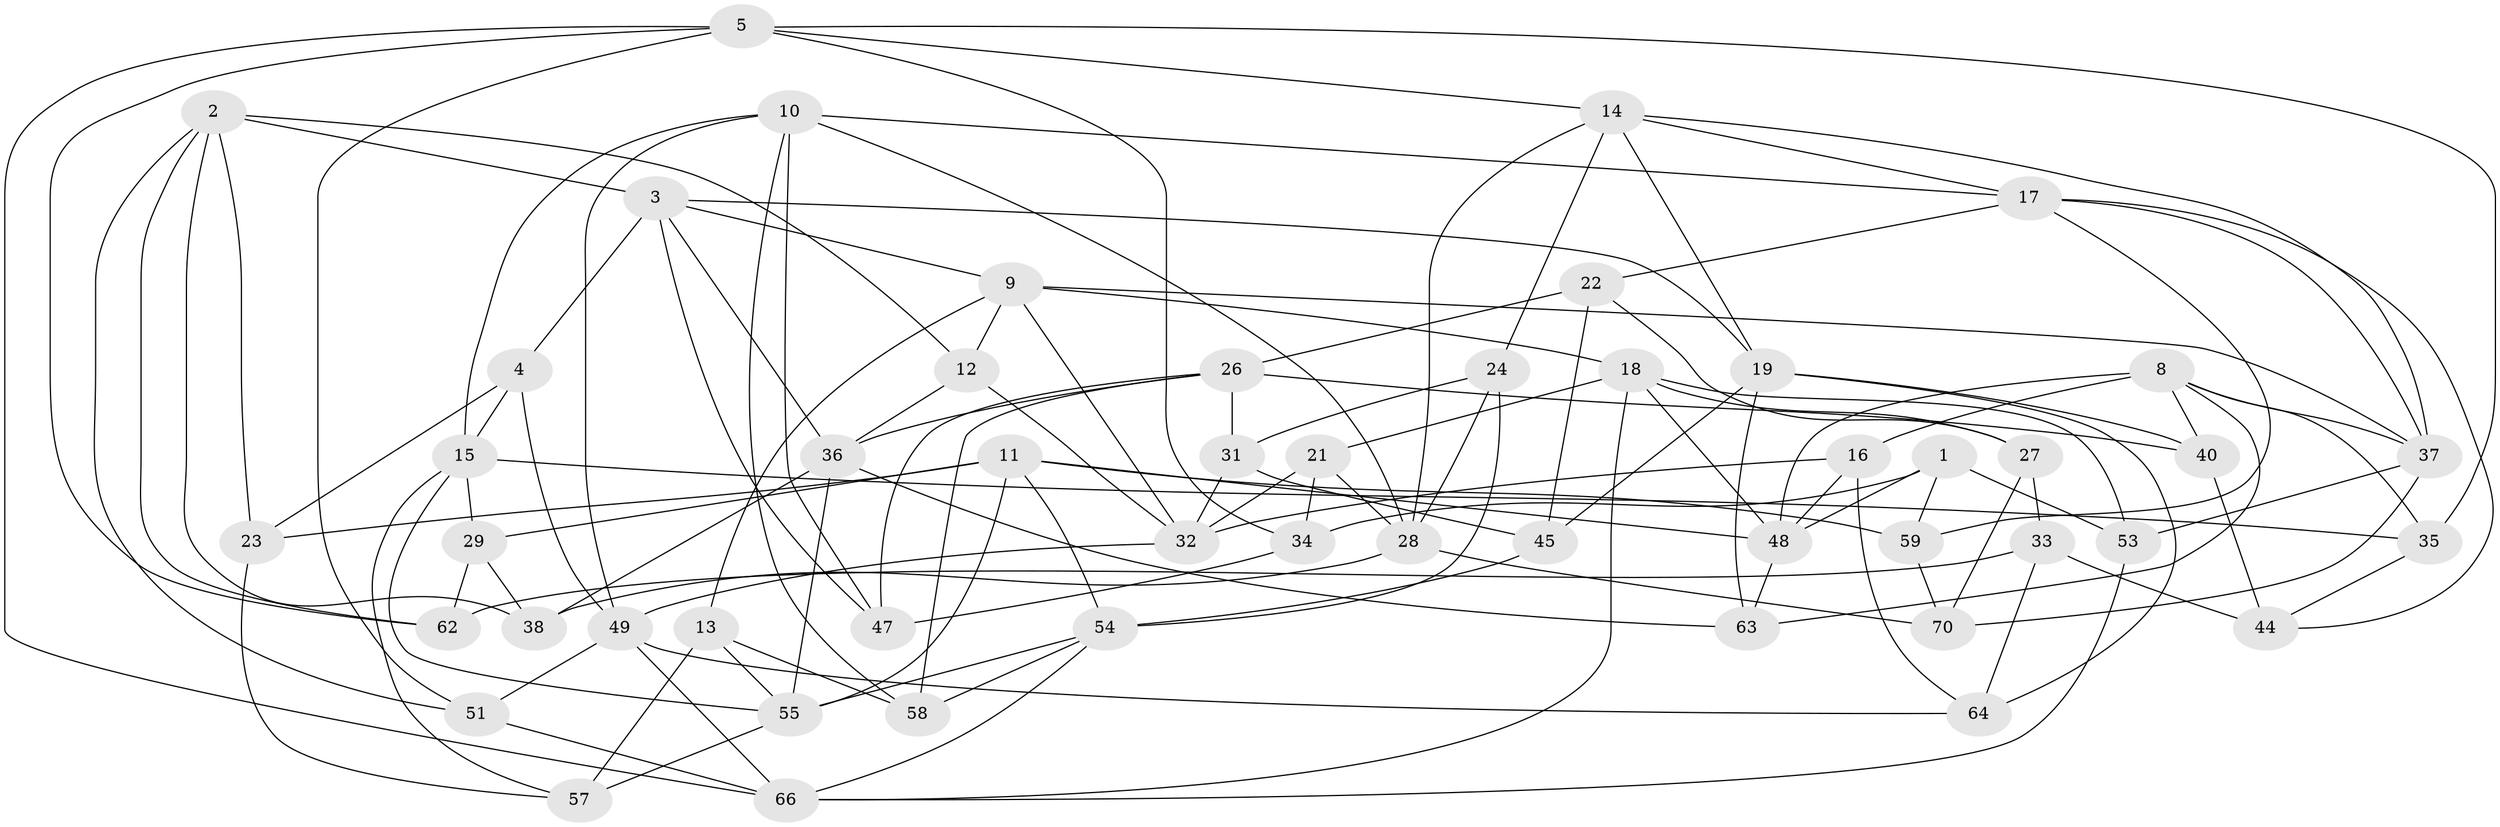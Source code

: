 // original degree distribution, {4: 1.0}
// Generated by graph-tools (version 1.1) at 2025/11/02/27/25 16:11:43]
// undirected, 51 vertices, 124 edges
graph export_dot {
graph [start="1"]
  node [color=gray90,style=filled];
  1;
  2 [super="+7"];
  3 [super="+46"];
  4;
  5 [super="+6"];
  8 [super="+61"];
  9 [super="+52"];
  10 [super="+69"];
  11 [super="+25"];
  12;
  13;
  14 [super="+30"];
  15 [super="+20"];
  16;
  17 [super="+65"];
  18 [super="+60"];
  19 [super="+39"];
  21;
  22;
  23;
  24;
  26 [super="+41"];
  27;
  28 [super="+43"];
  29;
  31;
  32 [super="+72"];
  33;
  34;
  35;
  36 [super="+67"];
  37 [super="+42"];
  38;
  40;
  44;
  45;
  47;
  48 [super="+56"];
  49 [super="+50"];
  51;
  53;
  54 [super="+68"];
  55 [super="+71"];
  57;
  58;
  59;
  62;
  63;
  64;
  66 [super="+73"];
  70;
  1 -- 59;
  1 -- 34;
  1 -- 53;
  1 -- 48;
  2 -- 38;
  2 -- 12;
  2 -- 51;
  2 -- 62;
  2 -- 23;
  2 -- 3;
  3 -- 47;
  3 -- 9;
  3 -- 19;
  3 -- 36;
  3 -- 4;
  4 -- 49;
  4 -- 23;
  4 -- 15;
  5 -- 14;
  5 -- 34;
  5 -- 35;
  5 -- 51;
  5 -- 62;
  5 -- 66;
  8 -- 40;
  8 -- 16;
  8 -- 35;
  8 -- 48;
  8 -- 63;
  8 -- 37;
  9 -- 18;
  9 -- 37;
  9 -- 12;
  9 -- 32;
  9 -- 13;
  10 -- 47;
  10 -- 58;
  10 -- 15;
  10 -- 49;
  10 -- 28;
  10 -- 17;
  11 -- 29;
  11 -- 48;
  11 -- 55;
  11 -- 59;
  11 -- 54;
  11 -- 23;
  12 -- 32;
  12 -- 36;
  13 -- 57;
  13 -- 58;
  13 -- 55;
  14 -- 17;
  14 -- 24;
  14 -- 19;
  14 -- 28;
  14 -- 37;
  15 -- 35;
  15 -- 55;
  15 -- 57;
  15 -- 29;
  16 -- 64;
  16 -- 48;
  16 -- 32;
  17 -- 22;
  17 -- 44;
  17 -- 59;
  17 -- 37;
  18 -- 27;
  18 -- 48;
  18 -- 66;
  18 -- 53;
  18 -- 21;
  19 -- 64;
  19 -- 45;
  19 -- 40;
  19 -- 63;
  21 -- 34;
  21 -- 28;
  21 -- 32;
  22 -- 27;
  22 -- 26;
  22 -- 45;
  23 -- 57;
  24 -- 54;
  24 -- 28;
  24 -- 31;
  26 -- 40;
  26 -- 58;
  26 -- 36;
  26 -- 47;
  26 -- 31;
  27 -- 70;
  27 -- 33;
  28 -- 38;
  28 -- 70;
  29 -- 38;
  29 -- 62;
  31 -- 45;
  31 -- 32;
  32 -- 49;
  33 -- 64;
  33 -- 44;
  33 -- 62;
  34 -- 47;
  35 -- 44;
  36 -- 55;
  36 -- 38;
  36 -- 63;
  37 -- 70;
  37 -- 53;
  40 -- 44;
  45 -- 54;
  48 -- 63;
  49 -- 64;
  49 -- 66;
  49 -- 51;
  51 -- 66;
  53 -- 66;
  54 -- 55;
  54 -- 58;
  54 -- 66;
  55 -- 57;
  59 -- 70;
}
